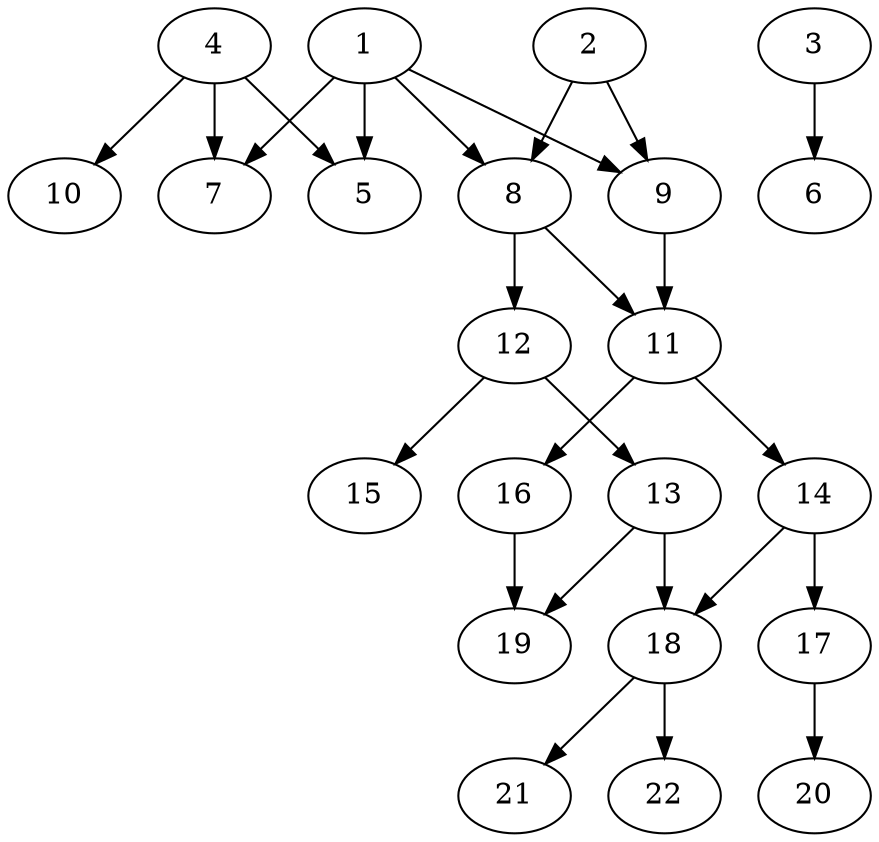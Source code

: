 // DAG (tier=2-normal, mode=data, n=22, ccr=0.449, fat=0.599, density=0.440, regular=0.401, jump=0.107, mindata=2097152, maxdata=16777216)
// DAG automatically generated by daggen at Sun Aug 24 16:33:34 2025
// /home/ermia/Project/Environments/daggen/bin/daggen --dot --ccr 0.449 --fat 0.599 --regular 0.401 --density 0.440 --jump 0.107 --mindata 2097152 --maxdata 16777216 -n 22 
digraph G {
  1 [size="2344122557518944256", alpha="0.02", expect_size="1172061278759472128"]
  1 -> 5 [size ="822333572907008"]
  1 -> 7 [size ="822333572907008"]
  1 -> 8 [size ="822333572907008"]
  1 -> 9 [size ="822333572907008"]
  2 [size="1363277947937572", alpha="0.12", expect_size="681638973968786"]
  2 -> 8 [size ="44839995441152"]
  2 -> 9 [size ="44839995441152"]
  3 [size="68940665411909320", alpha="0.20", expect_size="34470332705954660"]
  3 -> 6 [size ="1976287266603008"]
  4 [size="988486075012295426048", alpha="0.16", expect_size="494243037506147713024"]
  4 -> 5 [size ="793847395254272"]
  4 -> 7 [size ="793847395254272"]
  4 -> 10 [size ="793847395254272"]
  5 [size="1459653780584188672", alpha="0.18", expect_size="729826890292094336"]
  6 [size="1844315566907823489024", alpha="0.06", expect_size="922157783453911744512"]
  7 [size="800105054689195720704", alpha="0.10", expect_size="400052527344597860352"]
  8 [size="262899699727659433984", alpha="0.17", expect_size="131449849863829716992"]
  8 -> 11 [size ="328309447589888"]
  8 -> 12 [size ="328309447589888"]
  9 [size="5976210182622797824", alpha="0.19", expect_size="2988105091311398912"]
  9 -> 11 [size ="2034391194796032"]
  10 [size="9945412374767144", alpha="0.06", expect_size="4972706187383572"]
  11 [size="2841090036343855104", alpha="0.06", expect_size="1420545018171927552"]
  11 -> 14 [size ="1391407008841728"]
  11 -> 16 [size ="1391407008841728"]
  12 [size="1538629168755665534976", alpha="0.02", expect_size="769314584377832767488"]
  12 -> 13 [size ="1066217880158208"]
  12 -> 15 [size ="1066217880158208"]
  13 [size="4517026206461164781568", alpha="0.14", expect_size="2258513103230582390784"]
  13 -> 18 [size ="2186041456852992"]
  13 -> 19 [size ="2186041456852992"]
  14 [size="397588087247222848", alpha="0.13", expect_size="198794043623611424"]
  14 -> 17 [size ="180369911447552"]
  14 -> 18 [size ="180369911447552"]
  15 [size="3351553489319676928", alpha="0.00", expect_size="1675776744659838464"]
  16 [size="69795297421514696", alpha="0.15", expect_size="34897648710757348"]
  16 -> 19 [size ="1624262888652800"]
  17 [size="46250392884497120", alpha="0.19", expect_size="23125196442248560"]
  17 -> 20 [size ="895312449241088"]
  18 [size="73856004288378832", alpha="0.16", expect_size="36928002144189416"]
  18 -> 21 [size ="67516290301952"]
  18 -> 22 [size ="67516290301952"]
  19 [size="3369923516362289664", alpha="0.12", expect_size="1684961758181144832"]
  20 [size="1086073363582590464", alpha="0.14", expect_size="543036681791295232"]
  21 [size="3304551179864889344", alpha="0.19", expect_size="1652275589932444672"]
  22 [size="15373280891861046", alpha="0.03", expect_size="7686640445930523"]
}